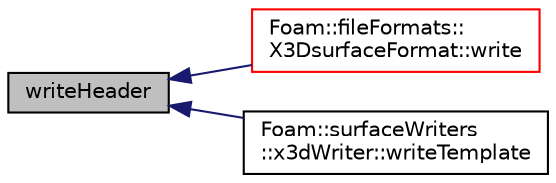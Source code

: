 digraph "writeHeader"
{
  bgcolor="transparent";
  edge [fontname="Helvetica",fontsize="10",labelfontname="Helvetica",labelfontsize="10"];
  node [fontname="Helvetica",fontsize="10",shape=record];
  rankdir="LR";
  Node1 [label="writeHeader",height=0.2,width=0.4,color="black", fillcolor="grey75", style="filled" fontcolor="black"];
  Node1 -> Node2 [dir="back",color="midnightblue",fontsize="10",style="solid",fontname="Helvetica"];
  Node2 [label="Foam::fileFormats::\lX3DsurfaceFormat::write",height=0.2,width=0.4,color="red",URL="$classFoam_1_1fileFormats_1_1X3DsurfaceFormat.html#a6ec61957e13b15f91c3137de94712e52",tooltip="Write surface mesh components by proxy. "];
  Node1 -> Node3 [dir="back",color="midnightblue",fontsize="10",style="solid",fontname="Helvetica"];
  Node3 [label="Foam::surfaceWriters\l::x3dWriter::writeTemplate",height=0.2,width=0.4,color="black",URL="$classFoam_1_1surfaceWriters_1_1x3dWriter.html#a817eda2af780a14495d0652de348dfda"];
}
